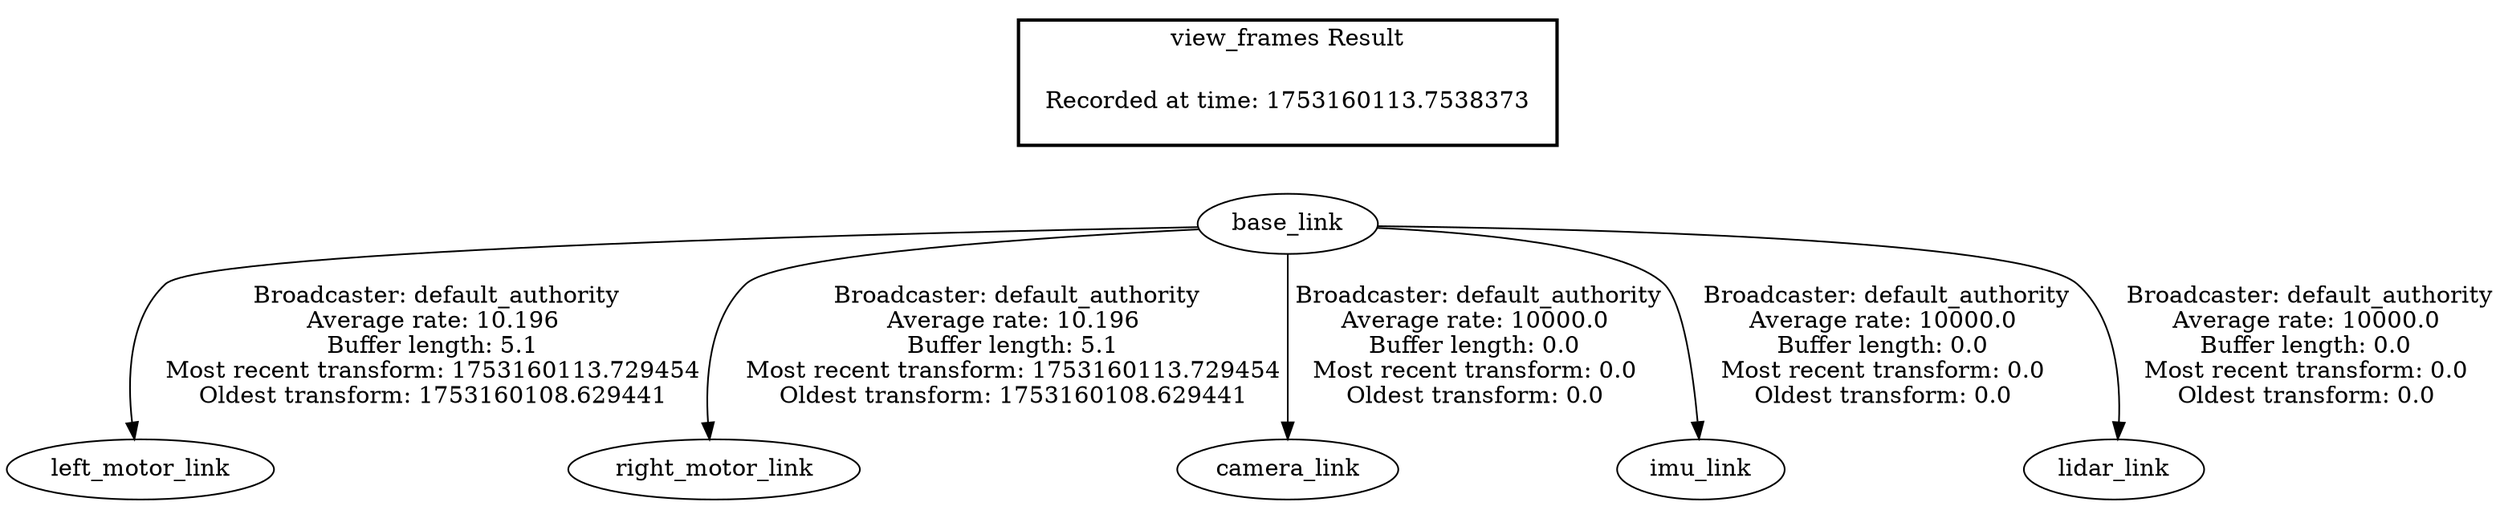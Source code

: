 digraph G {
"base_link" -> "left_motor_link"[label=" Broadcaster: default_authority\nAverage rate: 10.196\nBuffer length: 5.1\nMost recent transform: 1753160113.729454\nOldest transform: 1753160108.629441\n"];
"base_link" -> "right_motor_link"[label=" Broadcaster: default_authority\nAverage rate: 10.196\nBuffer length: 5.1\nMost recent transform: 1753160113.729454\nOldest transform: 1753160108.629441\n"];
"base_link" -> "camera_link"[label=" Broadcaster: default_authority\nAverage rate: 10000.0\nBuffer length: 0.0\nMost recent transform: 0.0\nOldest transform: 0.0\n"];
"base_link" -> "imu_link"[label=" Broadcaster: default_authority\nAverage rate: 10000.0\nBuffer length: 0.0\nMost recent transform: 0.0\nOldest transform: 0.0\n"];
"base_link" -> "lidar_link"[label=" Broadcaster: default_authority\nAverage rate: 10000.0\nBuffer length: 0.0\nMost recent transform: 0.0\nOldest transform: 0.0\n"];
edge [style=invis];
 subgraph cluster_legend { style=bold; color=black; label ="view_frames Result";
"Recorded at time: 1753160113.7538373"[ shape=plaintext ] ;
}->"base_link";
}